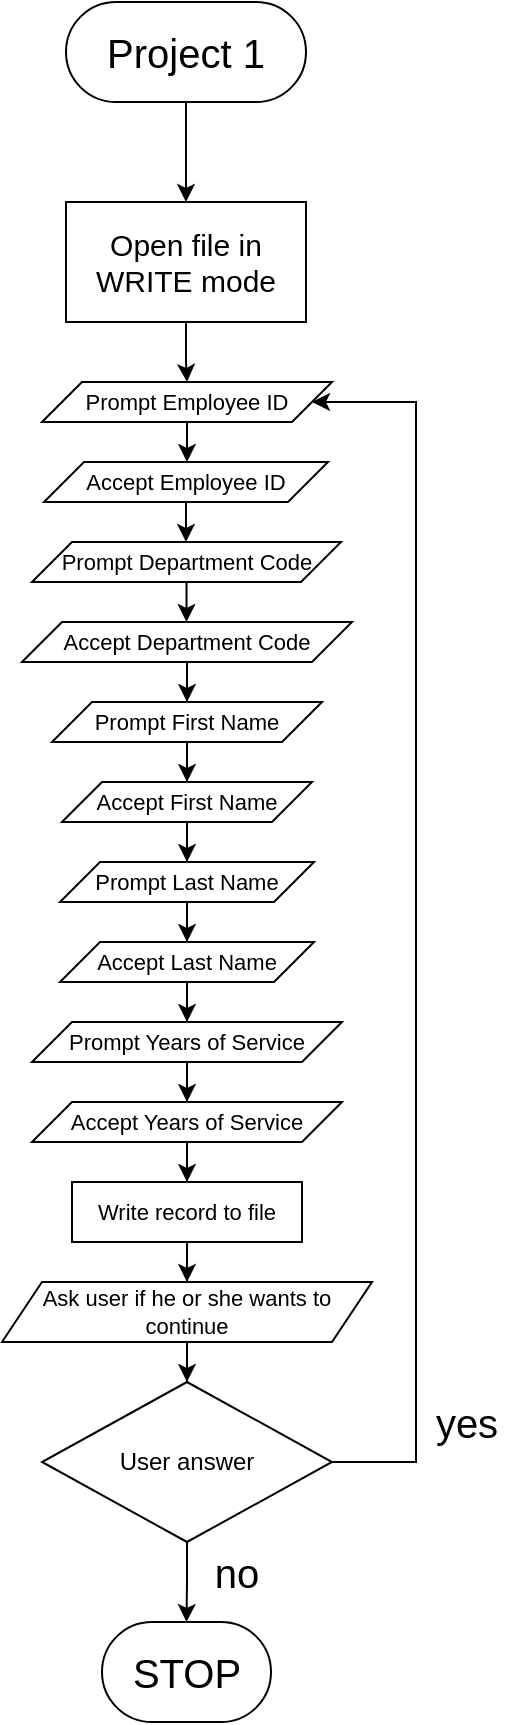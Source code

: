 <mxfile version="24.5.3" type="device">
  <diagram name="Page-1" id="6VUBNLXSA-yOjyCfXJ-_">
    <mxGraphModel dx="472" dy="745" grid="1" gridSize="10" guides="1" tooltips="1" connect="1" arrows="1" fold="1" page="1" pageScale="1" pageWidth="850" pageHeight="1100" math="0" shadow="0">
      <root>
        <mxCell id="0" />
        <mxCell id="1" parent="0" />
        <mxCell id="WSG5uCDq1whdmllbK6eV-7" style="edgeStyle=orthogonalEdgeStyle;rounded=0;orthogonalLoop=1;jettySize=auto;html=1;" edge="1" parent="1" source="WSG5uCDq1whdmllbK6eV-1" target="WSG5uCDq1whdmllbK6eV-6">
          <mxGeometry relative="1" as="geometry" />
        </mxCell>
        <mxCell id="WSG5uCDq1whdmllbK6eV-1" value="&lt;font style=&quot;font-size: 20px;&quot;&gt;Project 1&lt;/font&gt;" style="rounded=1;whiteSpace=wrap;html=1;arcSize=50;" vertex="1" parent="1">
          <mxGeometry x="365" y="100" width="120" height="50" as="geometry" />
        </mxCell>
        <mxCell id="WSG5uCDq1whdmllbK6eV-12" style="edgeStyle=orthogonalEdgeStyle;rounded=0;orthogonalLoop=1;jettySize=auto;html=1;" edge="1" parent="1" source="WSG5uCDq1whdmllbK6eV-6" target="WSG5uCDq1whdmllbK6eV-10">
          <mxGeometry relative="1" as="geometry" />
        </mxCell>
        <mxCell id="WSG5uCDq1whdmllbK6eV-6" value="&lt;font style=&quot;font-size: 15px;&quot;&gt;Open file in WRITE mode&lt;/font&gt;" style="whiteSpace=wrap;html=1;" vertex="1" parent="1">
          <mxGeometry x="365" y="200" width="120" height="60" as="geometry" />
        </mxCell>
        <mxCell id="WSG5uCDq1whdmllbK6eV-24" style="edgeStyle=orthogonalEdgeStyle;rounded=0;orthogonalLoop=1;jettySize=auto;html=1;" edge="1" parent="1" source="WSG5uCDq1whdmllbK6eV-10" target="WSG5uCDq1whdmllbK6eV-11">
          <mxGeometry relative="1" as="geometry" />
        </mxCell>
        <mxCell id="WSG5uCDq1whdmllbK6eV-10" value="&lt;font style=&quot;font-size: 11px;&quot;&gt;Prompt Employee ID&lt;/font&gt;" style="shape=parallelogram;perimeter=parallelogramPerimeter;whiteSpace=wrap;html=1;fixedSize=1;fontSize=11;" vertex="1" parent="1">
          <mxGeometry x="353" y="290" width="145" height="20" as="geometry" />
        </mxCell>
        <mxCell id="WSG5uCDq1whdmllbK6eV-15" style="edgeStyle=orthogonalEdgeStyle;rounded=0;orthogonalLoop=1;jettySize=auto;html=1;" edge="1" parent="1" source="WSG5uCDq1whdmllbK6eV-11" target="WSG5uCDq1whdmllbK6eV-14">
          <mxGeometry relative="1" as="geometry" />
        </mxCell>
        <mxCell id="WSG5uCDq1whdmllbK6eV-11" value="&lt;font style=&quot;font-size: 11px;&quot;&gt;Accept Employee ID&lt;/font&gt;" style="shape=parallelogram;perimeter=parallelogramPerimeter;whiteSpace=wrap;html=1;fixedSize=1;fontSize=11;" vertex="1" parent="1">
          <mxGeometry x="354" y="330" width="142" height="20" as="geometry" />
        </mxCell>
        <mxCell id="WSG5uCDq1whdmllbK6eV-17" style="edgeStyle=orthogonalEdgeStyle;rounded=0;orthogonalLoop=1;jettySize=auto;html=1;" edge="1" parent="1" source="WSG5uCDq1whdmllbK6eV-14" target="WSG5uCDq1whdmllbK6eV-16">
          <mxGeometry relative="1" as="geometry" />
        </mxCell>
        <mxCell id="WSG5uCDq1whdmllbK6eV-14" value="&lt;font style=&quot;font-size: 11px;&quot;&gt;Prompt Department Code&lt;/font&gt;" style="shape=parallelogram;perimeter=parallelogramPerimeter;whiteSpace=wrap;html=1;fixedSize=1;fontSize=11;" vertex="1" parent="1">
          <mxGeometry x="348" y="370" width="154.5" height="20" as="geometry" />
        </mxCell>
        <mxCell id="WSG5uCDq1whdmllbK6eV-26" style="edgeStyle=orthogonalEdgeStyle;rounded=0;orthogonalLoop=1;jettySize=auto;html=1;" edge="1" parent="1" source="WSG5uCDq1whdmllbK6eV-16" target="WSG5uCDq1whdmllbK6eV-18">
          <mxGeometry relative="1" as="geometry" />
        </mxCell>
        <mxCell id="WSG5uCDq1whdmllbK6eV-16" value="Accept Department Code" style="shape=parallelogram;perimeter=parallelogramPerimeter;whiteSpace=wrap;html=1;fixedSize=1;fontSize=11;" vertex="1" parent="1">
          <mxGeometry x="343" y="410" width="165" height="20" as="geometry" />
        </mxCell>
        <mxCell id="WSG5uCDq1whdmllbK6eV-25" style="edgeStyle=orthogonalEdgeStyle;rounded=0;orthogonalLoop=1;jettySize=auto;html=1;" edge="1" parent="1" source="WSG5uCDq1whdmllbK6eV-18" target="WSG5uCDq1whdmllbK6eV-19">
          <mxGeometry relative="1" as="geometry" />
        </mxCell>
        <mxCell id="WSG5uCDq1whdmllbK6eV-18" value="Prompt First Name" style="shape=parallelogram;perimeter=parallelogramPerimeter;whiteSpace=wrap;html=1;fixedSize=1;fontSize=11;" vertex="1" parent="1">
          <mxGeometry x="358" y="450" width="135" height="20" as="geometry" />
        </mxCell>
        <mxCell id="WSG5uCDq1whdmllbK6eV-28" style="edgeStyle=orthogonalEdgeStyle;rounded=0;orthogonalLoop=1;jettySize=auto;html=1;entryX=0.5;entryY=0;entryDx=0;entryDy=0;" edge="1" parent="1" source="WSG5uCDq1whdmllbK6eV-19" target="WSG5uCDq1whdmllbK6eV-20">
          <mxGeometry relative="1" as="geometry" />
        </mxCell>
        <mxCell id="WSG5uCDq1whdmllbK6eV-19" value="Accept First Name" style="shape=parallelogram;perimeter=parallelogramPerimeter;whiteSpace=wrap;html=1;fixedSize=1;fontSize=11;" vertex="1" parent="1">
          <mxGeometry x="363" y="490" width="125" height="20" as="geometry" />
        </mxCell>
        <mxCell id="WSG5uCDq1whdmllbK6eV-29" style="edgeStyle=orthogonalEdgeStyle;rounded=0;orthogonalLoop=1;jettySize=auto;html=1;" edge="1" parent="1" source="WSG5uCDq1whdmllbK6eV-20" target="WSG5uCDq1whdmllbK6eV-21">
          <mxGeometry relative="1" as="geometry" />
        </mxCell>
        <mxCell id="WSG5uCDq1whdmllbK6eV-20" value="Prompt Last Name" style="shape=parallelogram;perimeter=parallelogramPerimeter;whiteSpace=wrap;html=1;fixedSize=1;fontSize=11;" vertex="1" parent="1">
          <mxGeometry x="362" y="530" width="127" height="20" as="geometry" />
        </mxCell>
        <mxCell id="WSG5uCDq1whdmllbK6eV-30" style="edgeStyle=orthogonalEdgeStyle;rounded=0;orthogonalLoop=1;jettySize=auto;html=1;" edge="1" parent="1" source="WSG5uCDq1whdmllbK6eV-21" target="WSG5uCDq1whdmllbK6eV-22">
          <mxGeometry relative="1" as="geometry" />
        </mxCell>
        <mxCell id="WSG5uCDq1whdmllbK6eV-21" value="Accept Last Name" style="shape=parallelogram;perimeter=parallelogramPerimeter;whiteSpace=wrap;html=1;fixedSize=1;fontSize=11;" vertex="1" parent="1">
          <mxGeometry x="362" y="570" width="127" height="20" as="geometry" />
        </mxCell>
        <mxCell id="WSG5uCDq1whdmllbK6eV-31" style="edgeStyle=orthogonalEdgeStyle;rounded=0;orthogonalLoop=1;jettySize=auto;html=1;" edge="1" parent="1" source="WSG5uCDq1whdmllbK6eV-22" target="WSG5uCDq1whdmllbK6eV-23">
          <mxGeometry relative="1" as="geometry" />
        </mxCell>
        <mxCell id="WSG5uCDq1whdmllbK6eV-22" value="Prompt Years of Service" style="shape=parallelogram;perimeter=parallelogramPerimeter;whiteSpace=wrap;html=1;fixedSize=1;fontSize=11;" vertex="1" parent="1">
          <mxGeometry x="348" y="610" width="155" height="20" as="geometry" />
        </mxCell>
        <mxCell id="WSG5uCDq1whdmllbK6eV-34" style="edgeStyle=orthogonalEdgeStyle;rounded=0;orthogonalLoop=1;jettySize=auto;html=1;" edge="1" parent="1" source="WSG5uCDq1whdmllbK6eV-23" target="WSG5uCDq1whdmllbK6eV-33">
          <mxGeometry relative="1" as="geometry" />
        </mxCell>
        <mxCell id="WSG5uCDq1whdmllbK6eV-23" value="Accept Years of Service" style="shape=parallelogram;perimeter=parallelogramPerimeter;whiteSpace=wrap;html=1;fixedSize=1;fontSize=11;" vertex="1" parent="1">
          <mxGeometry x="348" y="650" width="155" height="20" as="geometry" />
        </mxCell>
        <mxCell id="WSG5uCDq1whdmllbK6eV-36" value="" style="edgeStyle=orthogonalEdgeStyle;rounded=0;orthogonalLoop=1;jettySize=auto;html=1;" edge="1" parent="1" source="WSG5uCDq1whdmllbK6eV-33" target="WSG5uCDq1whdmllbK6eV-35">
          <mxGeometry relative="1" as="geometry" />
        </mxCell>
        <mxCell id="WSG5uCDq1whdmllbK6eV-33" value="Write record to file" style="whiteSpace=wrap;html=1;fontSize=11;" vertex="1" parent="1">
          <mxGeometry x="368" y="690" width="115" height="30" as="geometry" />
        </mxCell>
        <mxCell id="WSG5uCDq1whdmllbK6eV-38" style="edgeStyle=orthogonalEdgeStyle;rounded=0;orthogonalLoop=1;jettySize=auto;html=1;" edge="1" parent="1" source="WSG5uCDq1whdmllbK6eV-35" target="WSG5uCDq1whdmllbK6eV-37">
          <mxGeometry relative="1" as="geometry" />
        </mxCell>
        <mxCell id="WSG5uCDq1whdmllbK6eV-35" value="Ask user if he or she wants to continue" style="shape=parallelogram;perimeter=parallelogramPerimeter;whiteSpace=wrap;html=1;fixedSize=1;fontSize=11;" vertex="1" parent="1">
          <mxGeometry x="333" y="740" width="185" height="30" as="geometry" />
        </mxCell>
        <mxCell id="WSG5uCDq1whdmllbK6eV-40" style="edgeStyle=orthogonalEdgeStyle;rounded=0;orthogonalLoop=1;jettySize=auto;html=1;entryX=0.5;entryY=0;entryDx=0;entryDy=0;" edge="1" parent="1" source="WSG5uCDq1whdmllbK6eV-37" target="WSG5uCDq1whdmllbK6eV-39">
          <mxGeometry relative="1" as="geometry" />
        </mxCell>
        <mxCell id="WSG5uCDq1whdmllbK6eV-42" style="edgeStyle=orthogonalEdgeStyle;rounded=0;orthogonalLoop=1;jettySize=auto;html=1;entryX=1;entryY=0.5;entryDx=0;entryDy=0;" edge="1" parent="1" source="WSG5uCDq1whdmllbK6eV-37" target="WSG5uCDq1whdmllbK6eV-10">
          <mxGeometry relative="1" as="geometry">
            <Array as="points">
              <mxPoint x="540" y="830" />
              <mxPoint x="540" y="300" />
            </Array>
          </mxGeometry>
        </mxCell>
        <mxCell id="WSG5uCDq1whdmllbK6eV-37" value="User answer" style="rhombus;whiteSpace=wrap;html=1;" vertex="1" parent="1">
          <mxGeometry x="353" y="790" width="145" height="80" as="geometry" />
        </mxCell>
        <mxCell id="WSG5uCDq1whdmllbK6eV-39" value="STOP" style="rounded=1;whiteSpace=wrap;html=1;fontSize=20;arcSize=50;" vertex="1" parent="1">
          <mxGeometry x="383" y="910" width="84.5" height="50" as="geometry" />
        </mxCell>
        <mxCell id="WSG5uCDq1whdmllbK6eV-41" value="no" style="text;html=1;align=center;verticalAlign=middle;resizable=0;points=[];autosize=1;strokeColor=none;fillColor=none;fontSize=20;" vertex="1" parent="1">
          <mxGeometry x="425" y="865" width="50" height="40" as="geometry" />
        </mxCell>
        <mxCell id="WSG5uCDq1whdmllbK6eV-43" value="yes" style="text;html=1;align=center;verticalAlign=middle;resizable=0;points=[];autosize=1;strokeColor=none;fillColor=none;fontSize=20;" vertex="1" parent="1">
          <mxGeometry x="540" y="790" width="50" height="40" as="geometry" />
        </mxCell>
      </root>
    </mxGraphModel>
  </diagram>
</mxfile>
